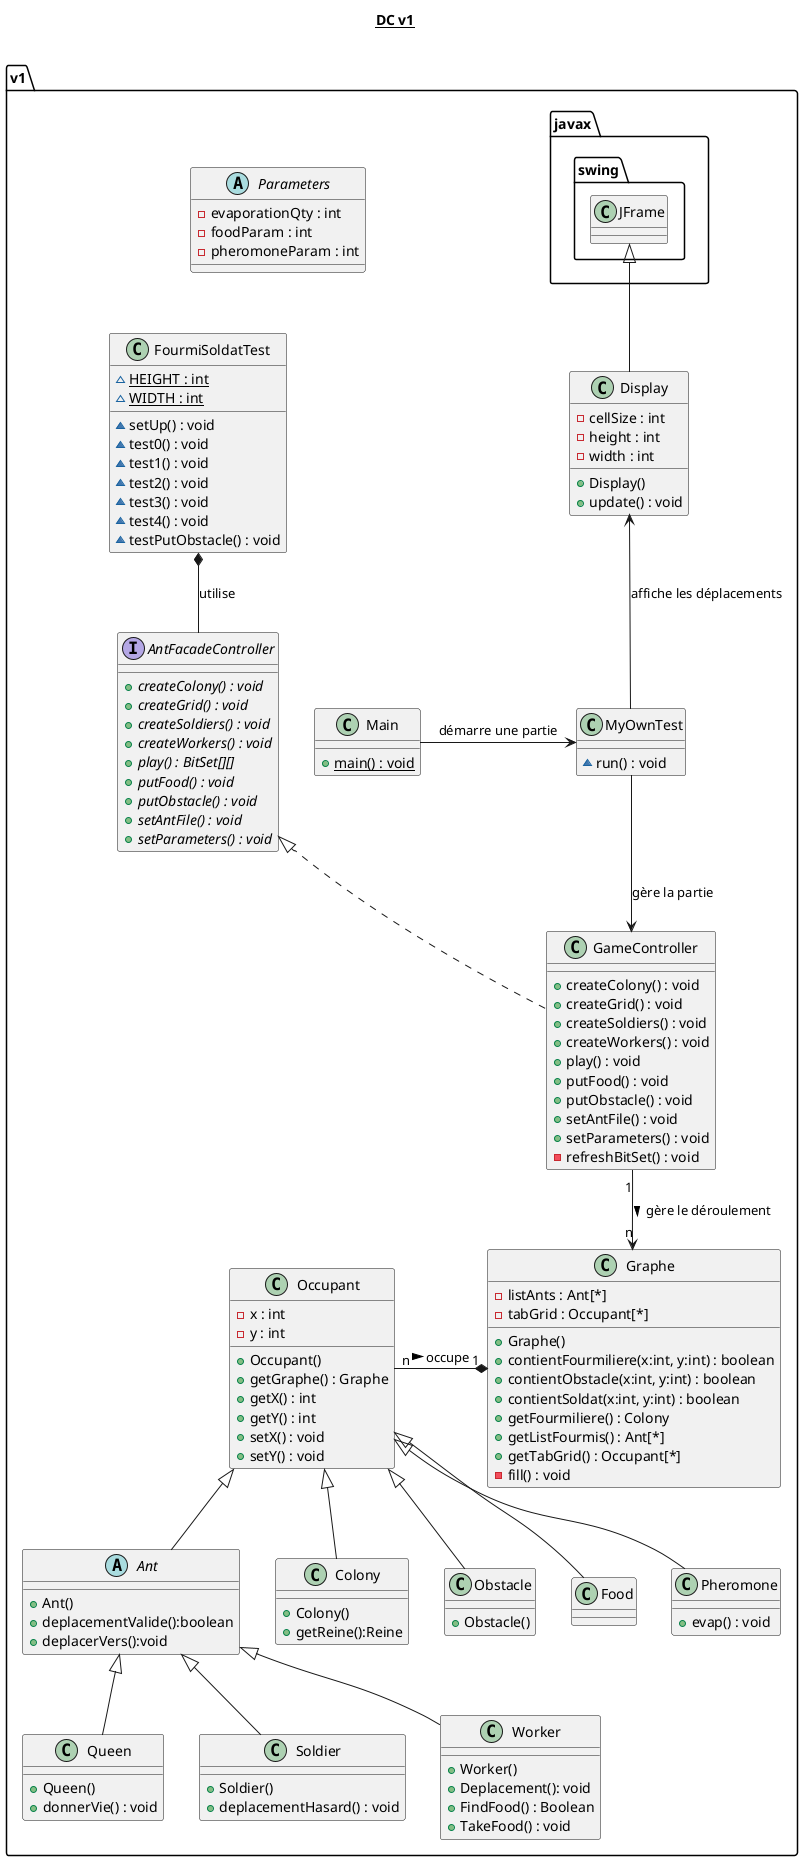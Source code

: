 @startuml

title __DC v1__\n

namespace v1 {

    abstract class Ant extends Occupant
    {
        + Ant()
        + deplacementValide():boolean
        + deplacerVers():void
    }

    interface AntFacadeController
    {
        {abstract} + createColony() : void
        {abstract} + createGrid() : void
        {abstract} + createSoldiers() : void
        {abstract} + createWorkers() : void
        {abstract} + play() : BitSet[][]
        {abstract} + putFood() : void
        {abstract} + putObstacle() : void
        {abstract} + setAntFile() : void
        {abstract} + setParameters() : void
    }

    class Colony extends Occupant
    {
        + Colony()
        + getReine():Reine
    }


    class Display extends javax.swing.JFrame
    {
        - cellSize : int
        - height : int
        - width : int
        + Display()
        + update() : void
    }

    class FourmiSoldatTest
    {
        {static} ~ HEIGHT : int
        {static} ~ WIDTH : int
        ~ setUp() : void
        ~ test0() : void
        ~ test1() : void
        ~ test2() : void
        ~ test3() : void
        ~ test4() : void
        ~ testPutObstacle() : void
    }

    class GameController implements AntFacadeController
    {
        + createColony() : void
        + createGrid() : void
        + createSoldiers() : void
        + createWorkers() : void
        + play() : void
        + putFood() : void
        + putObstacle() : void
        + setAntFile() : void
        + setParameters() : void
        - refreshBitSet() : void
    }

    class Graphe
    {
        - listAnts : Ant[*]
        - tabGrid : Occupant[*]
        + Graphe()
        + contientFourmiliere(x:int, y:int) : boolean
        + contientObstacle(x:int, y:int) : boolean
        + contientSoldat(x:int, y:int) : boolean
        + getFourmiliere() : Colony
        + getListFourmis() : Ant[*]
        + getTabGrid() : Occupant[*]
        - fill() : void
    }

    class Main
    {
        {static} + main() : void
    }

    class MyOwnTest
    {
        ~ run() : void
    }

    class Obstacle extends Occupant
    {
        + Obstacle()
    }

    class Occupant
    {
        - x : int
        - y : int
        + Occupant()
        + getGraphe() : Graphe
        + getX() : int
        + getY() : int
        + setX() : void
        + setY() : void
    }

    class Queen extends Ant
    {
        + Queen()
        + donnerVie() : void
    }

    class Soldier extends Ant
    {
        + Soldier()
        + deplacementHasard() : void
    }

    class Food extends Occupant
    {

    }

    class Pheromone extends Occupant
    {
        + evap() : void
    }

    class Worker extends Ant
    {
        + Worker()
        + Deplacement(): void
        + FindFood() : Boolean
        + TakeFood() : void
    }

    abstract class Parameters
    {
        - evaporationQty : int
        - foodParam : int
        - pheromoneParam : int
    }
    Main -> MyOwnTest : démarre une partie
    MyOwnTest -up-> Display : affiche les déplacements
    MyOwnTest --> GameController : gère la partie
    FourmiSoldatTest *-- AntFacadeController : utilise
    GameController "1" --> "n" Graphe : gère le déroulement >
    Occupant "n" -* "1" Graphe : occupe >
}
@enduml
